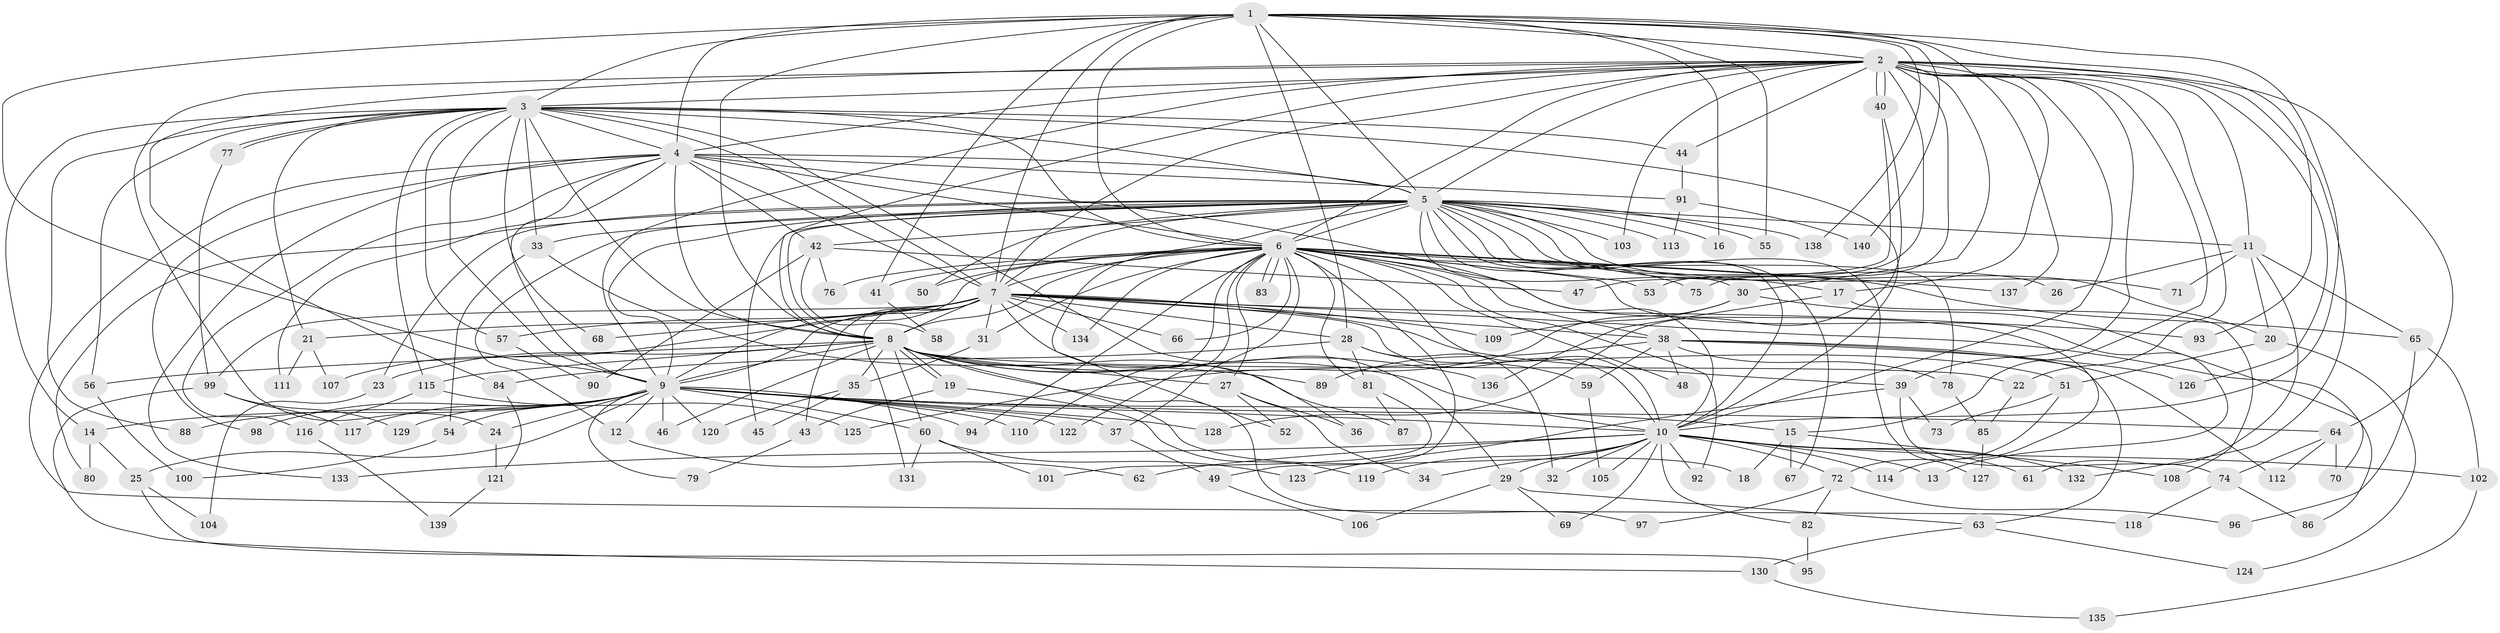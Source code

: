 // coarse degree distribution, {3: 0.23214285714285715, 23: 0.03571428571428571, 2: 0.19642857142857142, 5: 0.14285714285714285, 9: 0.017857142857142856, 6: 0.03571428571428571, 20: 0.017857142857142856, 7: 0.017857142857142856, 28: 0.017857142857142856, 4: 0.19642857142857142, 8: 0.017857142857142856, 16: 0.017857142857142856, 24: 0.017857142857142856, 1: 0.017857142857142856, 22: 0.017857142857142856}
// Generated by graph-tools (version 1.1) at 2025/36/03/04/25 23:36:27]
// undirected, 140 vertices, 305 edges
graph export_dot {
  node [color=gray90,style=filled];
  1;
  2;
  3;
  4;
  5;
  6;
  7;
  8;
  9;
  10;
  11;
  12;
  13;
  14;
  15;
  16;
  17;
  18;
  19;
  20;
  21;
  22;
  23;
  24;
  25;
  26;
  27;
  28;
  29;
  30;
  31;
  32;
  33;
  34;
  35;
  36;
  37;
  38;
  39;
  40;
  41;
  42;
  43;
  44;
  45;
  46;
  47;
  48;
  49;
  50;
  51;
  52;
  53;
  54;
  55;
  56;
  57;
  58;
  59;
  60;
  61;
  62;
  63;
  64;
  65;
  66;
  67;
  68;
  69;
  70;
  71;
  72;
  73;
  74;
  75;
  76;
  77;
  78;
  79;
  80;
  81;
  82;
  83;
  84;
  85;
  86;
  87;
  88;
  89;
  90;
  91;
  92;
  93;
  94;
  95;
  96;
  97;
  98;
  99;
  100;
  101;
  102;
  103;
  104;
  105;
  106;
  107;
  108;
  109;
  110;
  111;
  112;
  113;
  114;
  115;
  116;
  117;
  118;
  119;
  120;
  121;
  122;
  123;
  124;
  125;
  126;
  127;
  128;
  129;
  130;
  131;
  132;
  133;
  134;
  135;
  136;
  137;
  138;
  139;
  140;
  1 -- 2;
  1 -- 3;
  1 -- 4;
  1 -- 5;
  1 -- 6;
  1 -- 7;
  1 -- 8;
  1 -- 9;
  1 -- 10;
  1 -- 16;
  1 -- 28;
  1 -- 41;
  1 -- 55;
  1 -- 93;
  1 -- 137;
  1 -- 138;
  1 -- 140;
  2 -- 3;
  2 -- 4;
  2 -- 5;
  2 -- 6;
  2 -- 7;
  2 -- 8;
  2 -- 9;
  2 -- 10;
  2 -- 11;
  2 -- 15;
  2 -- 17;
  2 -- 22;
  2 -- 24;
  2 -- 30;
  2 -- 39;
  2 -- 40;
  2 -- 40;
  2 -- 44;
  2 -- 53;
  2 -- 64;
  2 -- 75;
  2 -- 84;
  2 -- 103;
  2 -- 126;
  2 -- 132;
  3 -- 4;
  3 -- 5;
  3 -- 6;
  3 -- 7;
  3 -- 8;
  3 -- 9;
  3 -- 10;
  3 -- 14;
  3 -- 21;
  3 -- 29;
  3 -- 33;
  3 -- 44;
  3 -- 56;
  3 -- 57;
  3 -- 68;
  3 -- 77;
  3 -- 77;
  3 -- 88;
  3 -- 115;
  4 -- 5;
  4 -- 6;
  4 -- 7;
  4 -- 8;
  4 -- 9;
  4 -- 10;
  4 -- 42;
  4 -- 91;
  4 -- 98;
  4 -- 111;
  4 -- 116;
  4 -- 118;
  4 -- 133;
  5 -- 6;
  5 -- 7;
  5 -- 8;
  5 -- 9;
  5 -- 10;
  5 -- 11;
  5 -- 12;
  5 -- 16;
  5 -- 20;
  5 -- 23;
  5 -- 26;
  5 -- 30;
  5 -- 33;
  5 -- 42;
  5 -- 45;
  5 -- 50;
  5 -- 52;
  5 -- 55;
  5 -- 67;
  5 -- 71;
  5 -- 78;
  5 -- 80;
  5 -- 103;
  5 -- 113;
  5 -- 127;
  5 -- 138;
  6 -- 7;
  6 -- 8;
  6 -- 9;
  6 -- 10;
  6 -- 13;
  6 -- 17;
  6 -- 27;
  6 -- 31;
  6 -- 37;
  6 -- 38;
  6 -- 41;
  6 -- 48;
  6 -- 49;
  6 -- 50;
  6 -- 53;
  6 -- 65;
  6 -- 66;
  6 -- 75;
  6 -- 76;
  6 -- 81;
  6 -- 83;
  6 -- 83;
  6 -- 92;
  6 -- 94;
  6 -- 110;
  6 -- 114;
  6 -- 122;
  6 -- 134;
  6 -- 137;
  7 -- 8;
  7 -- 9;
  7 -- 10;
  7 -- 21;
  7 -- 28;
  7 -- 31;
  7 -- 36;
  7 -- 38;
  7 -- 39;
  7 -- 43;
  7 -- 57;
  7 -- 66;
  7 -- 68;
  7 -- 86;
  7 -- 93;
  7 -- 99;
  7 -- 107;
  7 -- 109;
  7 -- 131;
  7 -- 134;
  8 -- 9;
  8 -- 10;
  8 -- 18;
  8 -- 19;
  8 -- 19;
  8 -- 22;
  8 -- 23;
  8 -- 27;
  8 -- 35;
  8 -- 46;
  8 -- 51;
  8 -- 56;
  8 -- 60;
  8 -- 87;
  8 -- 97;
  8 -- 115;
  8 -- 136;
  9 -- 10;
  9 -- 12;
  9 -- 14;
  9 -- 15;
  9 -- 24;
  9 -- 25;
  9 -- 37;
  9 -- 46;
  9 -- 54;
  9 -- 60;
  9 -- 64;
  9 -- 79;
  9 -- 88;
  9 -- 94;
  9 -- 98;
  9 -- 110;
  9 -- 117;
  9 -- 120;
  9 -- 122;
  9 -- 128;
  9 -- 129;
  10 -- 13;
  10 -- 29;
  10 -- 32;
  10 -- 34;
  10 -- 61;
  10 -- 62;
  10 -- 69;
  10 -- 72;
  10 -- 82;
  10 -- 92;
  10 -- 102;
  10 -- 105;
  10 -- 114;
  10 -- 119;
  10 -- 132;
  10 -- 133;
  11 -- 20;
  11 -- 26;
  11 -- 61;
  11 -- 65;
  11 -- 71;
  12 -- 62;
  14 -- 25;
  14 -- 80;
  15 -- 18;
  15 -- 67;
  15 -- 108;
  17 -- 108;
  17 -- 136;
  19 -- 43;
  19 -- 119;
  20 -- 51;
  20 -- 124;
  21 -- 107;
  21 -- 111;
  22 -- 85;
  23 -- 104;
  24 -- 121;
  25 -- 95;
  25 -- 104;
  27 -- 34;
  27 -- 36;
  27 -- 52;
  28 -- 32;
  28 -- 59;
  28 -- 81;
  28 -- 84;
  29 -- 63;
  29 -- 69;
  29 -- 106;
  30 -- 70;
  30 -- 109;
  30 -- 125;
  31 -- 35;
  33 -- 54;
  33 -- 89;
  35 -- 45;
  35 -- 120;
  37 -- 49;
  38 -- 48;
  38 -- 59;
  38 -- 63;
  38 -- 78;
  38 -- 89;
  38 -- 112;
  38 -- 126;
  39 -- 73;
  39 -- 74;
  39 -- 123;
  40 -- 47;
  40 -- 128;
  41 -- 58;
  42 -- 47;
  42 -- 58;
  42 -- 76;
  42 -- 90;
  43 -- 79;
  44 -- 91;
  49 -- 106;
  51 -- 72;
  51 -- 73;
  54 -- 100;
  56 -- 100;
  57 -- 90;
  59 -- 105;
  60 -- 101;
  60 -- 123;
  60 -- 131;
  63 -- 124;
  63 -- 130;
  64 -- 70;
  64 -- 74;
  64 -- 112;
  65 -- 96;
  65 -- 102;
  72 -- 82;
  72 -- 96;
  72 -- 97;
  74 -- 86;
  74 -- 118;
  77 -- 99;
  78 -- 85;
  81 -- 87;
  81 -- 101;
  82 -- 95;
  84 -- 121;
  85 -- 127;
  91 -- 113;
  91 -- 140;
  99 -- 117;
  99 -- 129;
  99 -- 130;
  102 -- 135;
  115 -- 116;
  115 -- 125;
  116 -- 139;
  121 -- 139;
  130 -- 135;
}
